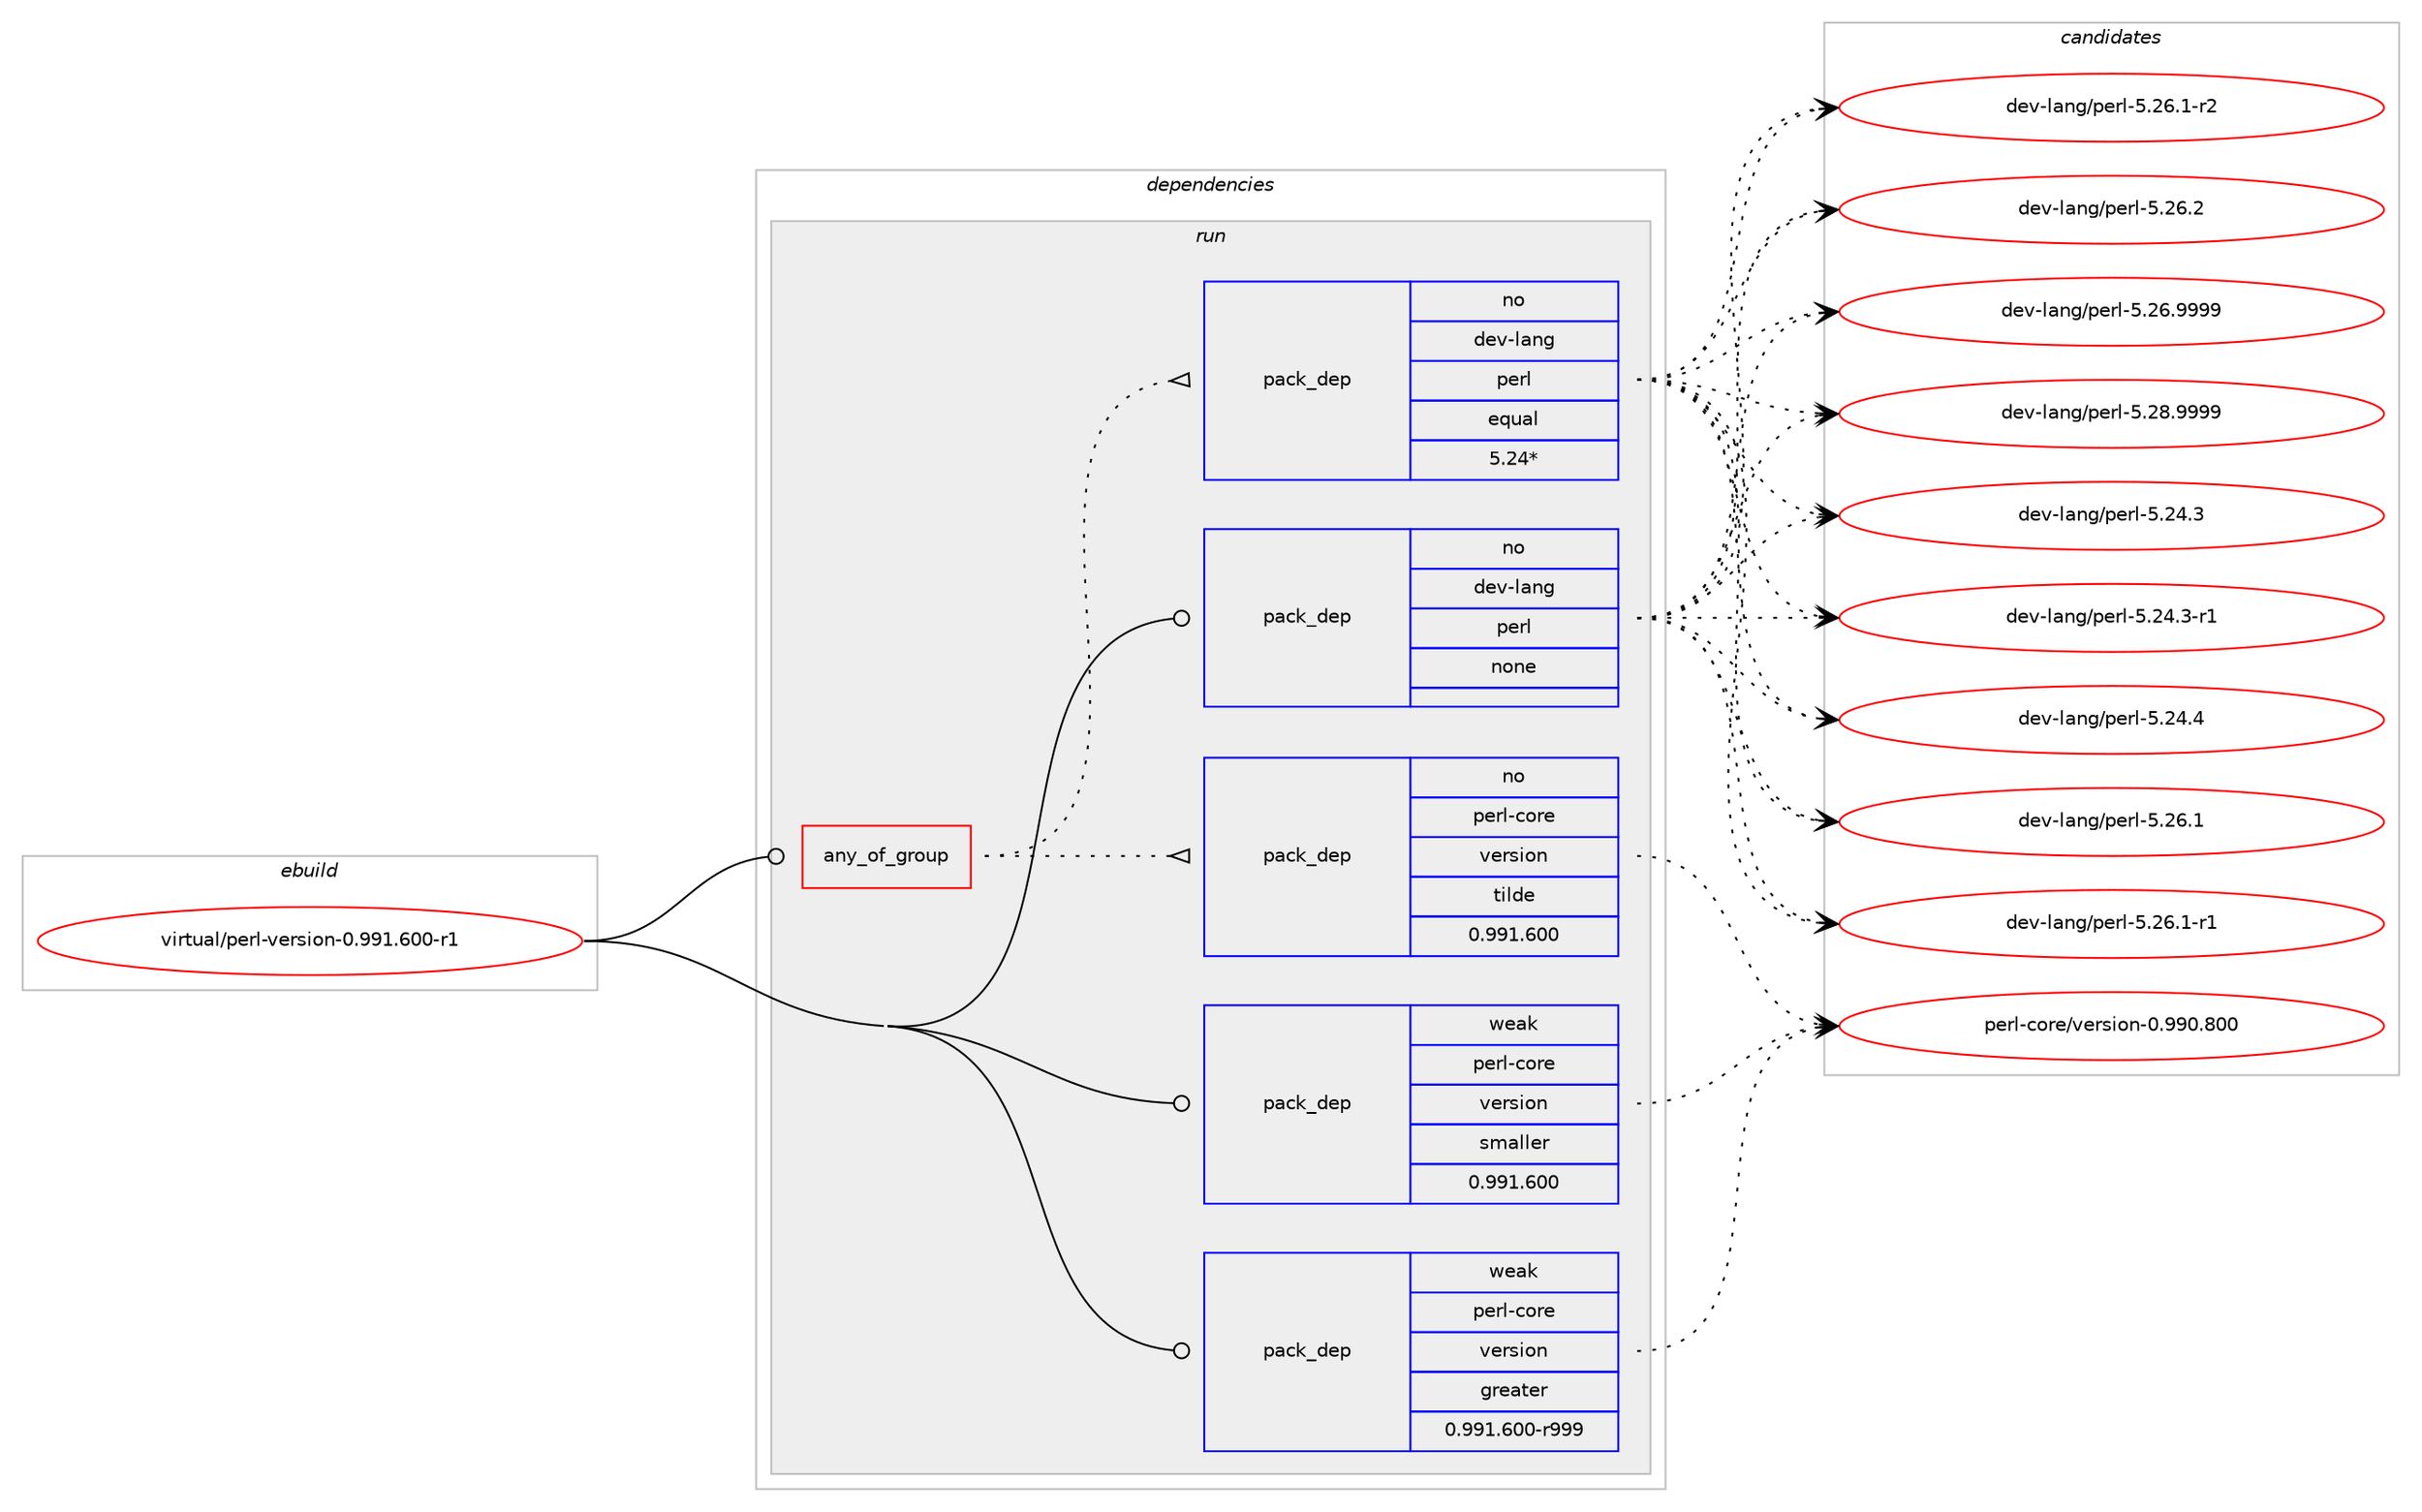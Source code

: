 digraph prolog {

# *************
# Graph options
# *************

newrank=true;
concentrate=true;
compound=true;
graph [rankdir=LR,fontname=Helvetica,fontsize=10,ranksep=1.5];#, ranksep=2.5, nodesep=0.2];
edge  [arrowhead=vee];
node  [fontname=Helvetica,fontsize=10];

# **********
# The ebuild
# **********

subgraph cluster_leftcol {
color=gray;
rank=same;
label=<<i>ebuild</i>>;
id [label="virtual/perl-version-0.991.600-r1", color=red, width=4, href="../virtual/perl-version-0.991.600-r1.svg"];
}

# ****************
# The dependencies
# ****************

subgraph cluster_midcol {
color=gray;
label=<<i>dependencies</i>>;
subgraph cluster_compile {
fillcolor="#eeeeee";
style=filled;
label=<<i>compile</i>>;
}
subgraph cluster_compileandrun {
fillcolor="#eeeeee";
style=filled;
label=<<i>compile and run</i>>;
}
subgraph cluster_run {
fillcolor="#eeeeee";
style=filled;
label=<<i>run</i>>;
subgraph any67 {
dependency7942 [label=<<TABLE BORDER="0" CELLBORDER="1" CELLSPACING="0" CELLPADDING="4"><TR><TD CELLPADDING="10">any_of_group</TD></TR></TABLE>>, shape=none, color=red];subgraph pack7204 {
dependency7943 [label=<<TABLE BORDER="0" CELLBORDER="1" CELLSPACING="0" CELLPADDING="4" WIDTH="220"><TR><TD ROWSPAN="6" CELLPADDING="30">pack_dep</TD></TR><TR><TD WIDTH="110">no</TD></TR><TR><TD>dev-lang</TD></TR><TR><TD>perl</TD></TR><TR><TD>equal</TD></TR><TR><TD>5.24*</TD></TR></TABLE>>, shape=none, color=blue];
}
dependency7942:e -> dependency7943:w [weight=20,style="dotted",arrowhead="oinv"];
subgraph pack7205 {
dependency7944 [label=<<TABLE BORDER="0" CELLBORDER="1" CELLSPACING="0" CELLPADDING="4" WIDTH="220"><TR><TD ROWSPAN="6" CELLPADDING="30">pack_dep</TD></TR><TR><TD WIDTH="110">no</TD></TR><TR><TD>perl-core</TD></TR><TR><TD>version</TD></TR><TR><TD>tilde</TD></TR><TR><TD>0.991.600</TD></TR></TABLE>>, shape=none, color=blue];
}
dependency7942:e -> dependency7944:w [weight=20,style="dotted",arrowhead="oinv"];
}
id:e -> dependency7942:w [weight=20,style="solid",arrowhead="odot"];
subgraph pack7206 {
dependency7945 [label=<<TABLE BORDER="0" CELLBORDER="1" CELLSPACING="0" CELLPADDING="4" WIDTH="220"><TR><TD ROWSPAN="6" CELLPADDING="30">pack_dep</TD></TR><TR><TD WIDTH="110">no</TD></TR><TR><TD>dev-lang</TD></TR><TR><TD>perl</TD></TR><TR><TD>none</TD></TR><TR><TD></TD></TR></TABLE>>, shape=none, color=blue];
}
id:e -> dependency7945:w [weight=20,style="solid",arrowhead="odot"];
subgraph pack7207 {
dependency7946 [label=<<TABLE BORDER="0" CELLBORDER="1" CELLSPACING="0" CELLPADDING="4" WIDTH="220"><TR><TD ROWSPAN="6" CELLPADDING="30">pack_dep</TD></TR><TR><TD WIDTH="110">weak</TD></TR><TR><TD>perl-core</TD></TR><TR><TD>version</TD></TR><TR><TD>greater</TD></TR><TR><TD>0.991.600-r999</TD></TR></TABLE>>, shape=none, color=blue];
}
id:e -> dependency7946:w [weight=20,style="solid",arrowhead="odot"];
subgraph pack7208 {
dependency7947 [label=<<TABLE BORDER="0" CELLBORDER="1" CELLSPACING="0" CELLPADDING="4" WIDTH="220"><TR><TD ROWSPAN="6" CELLPADDING="30">pack_dep</TD></TR><TR><TD WIDTH="110">weak</TD></TR><TR><TD>perl-core</TD></TR><TR><TD>version</TD></TR><TR><TD>smaller</TD></TR><TR><TD>0.991.600</TD></TR></TABLE>>, shape=none, color=blue];
}
id:e -> dependency7947:w [weight=20,style="solid",arrowhead="odot"];
}
}

# **************
# The candidates
# **************

subgraph cluster_choices {
rank=same;
color=gray;
label=<<i>candidates</i>>;

subgraph choice7204 {
color=black;
nodesep=1;
choice10010111845108971101034711210111410845534650524651 [label="dev-lang/perl-5.24.3", color=red, width=4,href="../dev-lang/perl-5.24.3.svg"];
choice100101118451089711010347112101114108455346505246514511449 [label="dev-lang/perl-5.24.3-r1", color=red, width=4,href="../dev-lang/perl-5.24.3-r1.svg"];
choice10010111845108971101034711210111410845534650524652 [label="dev-lang/perl-5.24.4", color=red, width=4,href="../dev-lang/perl-5.24.4.svg"];
choice10010111845108971101034711210111410845534650544649 [label="dev-lang/perl-5.26.1", color=red, width=4,href="../dev-lang/perl-5.26.1.svg"];
choice100101118451089711010347112101114108455346505446494511449 [label="dev-lang/perl-5.26.1-r1", color=red, width=4,href="../dev-lang/perl-5.26.1-r1.svg"];
choice100101118451089711010347112101114108455346505446494511450 [label="dev-lang/perl-5.26.1-r2", color=red, width=4,href="../dev-lang/perl-5.26.1-r2.svg"];
choice10010111845108971101034711210111410845534650544650 [label="dev-lang/perl-5.26.2", color=red, width=4,href="../dev-lang/perl-5.26.2.svg"];
choice10010111845108971101034711210111410845534650544657575757 [label="dev-lang/perl-5.26.9999", color=red, width=4,href="../dev-lang/perl-5.26.9999.svg"];
choice10010111845108971101034711210111410845534650564657575757 [label="dev-lang/perl-5.28.9999", color=red, width=4,href="../dev-lang/perl-5.28.9999.svg"];
dependency7943:e -> choice10010111845108971101034711210111410845534650524651:w [style=dotted,weight="100"];
dependency7943:e -> choice100101118451089711010347112101114108455346505246514511449:w [style=dotted,weight="100"];
dependency7943:e -> choice10010111845108971101034711210111410845534650524652:w [style=dotted,weight="100"];
dependency7943:e -> choice10010111845108971101034711210111410845534650544649:w [style=dotted,weight="100"];
dependency7943:e -> choice100101118451089711010347112101114108455346505446494511449:w [style=dotted,weight="100"];
dependency7943:e -> choice100101118451089711010347112101114108455346505446494511450:w [style=dotted,weight="100"];
dependency7943:e -> choice10010111845108971101034711210111410845534650544650:w [style=dotted,weight="100"];
dependency7943:e -> choice10010111845108971101034711210111410845534650544657575757:w [style=dotted,weight="100"];
dependency7943:e -> choice10010111845108971101034711210111410845534650564657575757:w [style=dotted,weight="100"];
}
subgraph choice7205 {
color=black;
nodesep=1;
choice11210111410845991111141014711810111411510511111045484657574846564848 [label="perl-core/version-0.990.800", color=red, width=4,href="../perl-core/version-0.990.800.svg"];
dependency7944:e -> choice11210111410845991111141014711810111411510511111045484657574846564848:w [style=dotted,weight="100"];
}
subgraph choice7206 {
color=black;
nodesep=1;
choice10010111845108971101034711210111410845534650524651 [label="dev-lang/perl-5.24.3", color=red, width=4,href="../dev-lang/perl-5.24.3.svg"];
choice100101118451089711010347112101114108455346505246514511449 [label="dev-lang/perl-5.24.3-r1", color=red, width=4,href="../dev-lang/perl-5.24.3-r1.svg"];
choice10010111845108971101034711210111410845534650524652 [label="dev-lang/perl-5.24.4", color=red, width=4,href="../dev-lang/perl-5.24.4.svg"];
choice10010111845108971101034711210111410845534650544649 [label="dev-lang/perl-5.26.1", color=red, width=4,href="../dev-lang/perl-5.26.1.svg"];
choice100101118451089711010347112101114108455346505446494511449 [label="dev-lang/perl-5.26.1-r1", color=red, width=4,href="../dev-lang/perl-5.26.1-r1.svg"];
choice100101118451089711010347112101114108455346505446494511450 [label="dev-lang/perl-5.26.1-r2", color=red, width=4,href="../dev-lang/perl-5.26.1-r2.svg"];
choice10010111845108971101034711210111410845534650544650 [label="dev-lang/perl-5.26.2", color=red, width=4,href="../dev-lang/perl-5.26.2.svg"];
choice10010111845108971101034711210111410845534650544657575757 [label="dev-lang/perl-5.26.9999", color=red, width=4,href="../dev-lang/perl-5.26.9999.svg"];
choice10010111845108971101034711210111410845534650564657575757 [label="dev-lang/perl-5.28.9999", color=red, width=4,href="../dev-lang/perl-5.28.9999.svg"];
dependency7945:e -> choice10010111845108971101034711210111410845534650524651:w [style=dotted,weight="100"];
dependency7945:e -> choice100101118451089711010347112101114108455346505246514511449:w [style=dotted,weight="100"];
dependency7945:e -> choice10010111845108971101034711210111410845534650524652:w [style=dotted,weight="100"];
dependency7945:e -> choice10010111845108971101034711210111410845534650544649:w [style=dotted,weight="100"];
dependency7945:e -> choice100101118451089711010347112101114108455346505446494511449:w [style=dotted,weight="100"];
dependency7945:e -> choice100101118451089711010347112101114108455346505446494511450:w [style=dotted,weight="100"];
dependency7945:e -> choice10010111845108971101034711210111410845534650544650:w [style=dotted,weight="100"];
dependency7945:e -> choice10010111845108971101034711210111410845534650544657575757:w [style=dotted,weight="100"];
dependency7945:e -> choice10010111845108971101034711210111410845534650564657575757:w [style=dotted,weight="100"];
}
subgraph choice7207 {
color=black;
nodesep=1;
choice11210111410845991111141014711810111411510511111045484657574846564848 [label="perl-core/version-0.990.800", color=red, width=4,href="../perl-core/version-0.990.800.svg"];
dependency7946:e -> choice11210111410845991111141014711810111411510511111045484657574846564848:w [style=dotted,weight="100"];
}
subgraph choice7208 {
color=black;
nodesep=1;
choice11210111410845991111141014711810111411510511111045484657574846564848 [label="perl-core/version-0.990.800", color=red, width=4,href="../perl-core/version-0.990.800.svg"];
dependency7947:e -> choice11210111410845991111141014711810111411510511111045484657574846564848:w [style=dotted,weight="100"];
}
}

}
